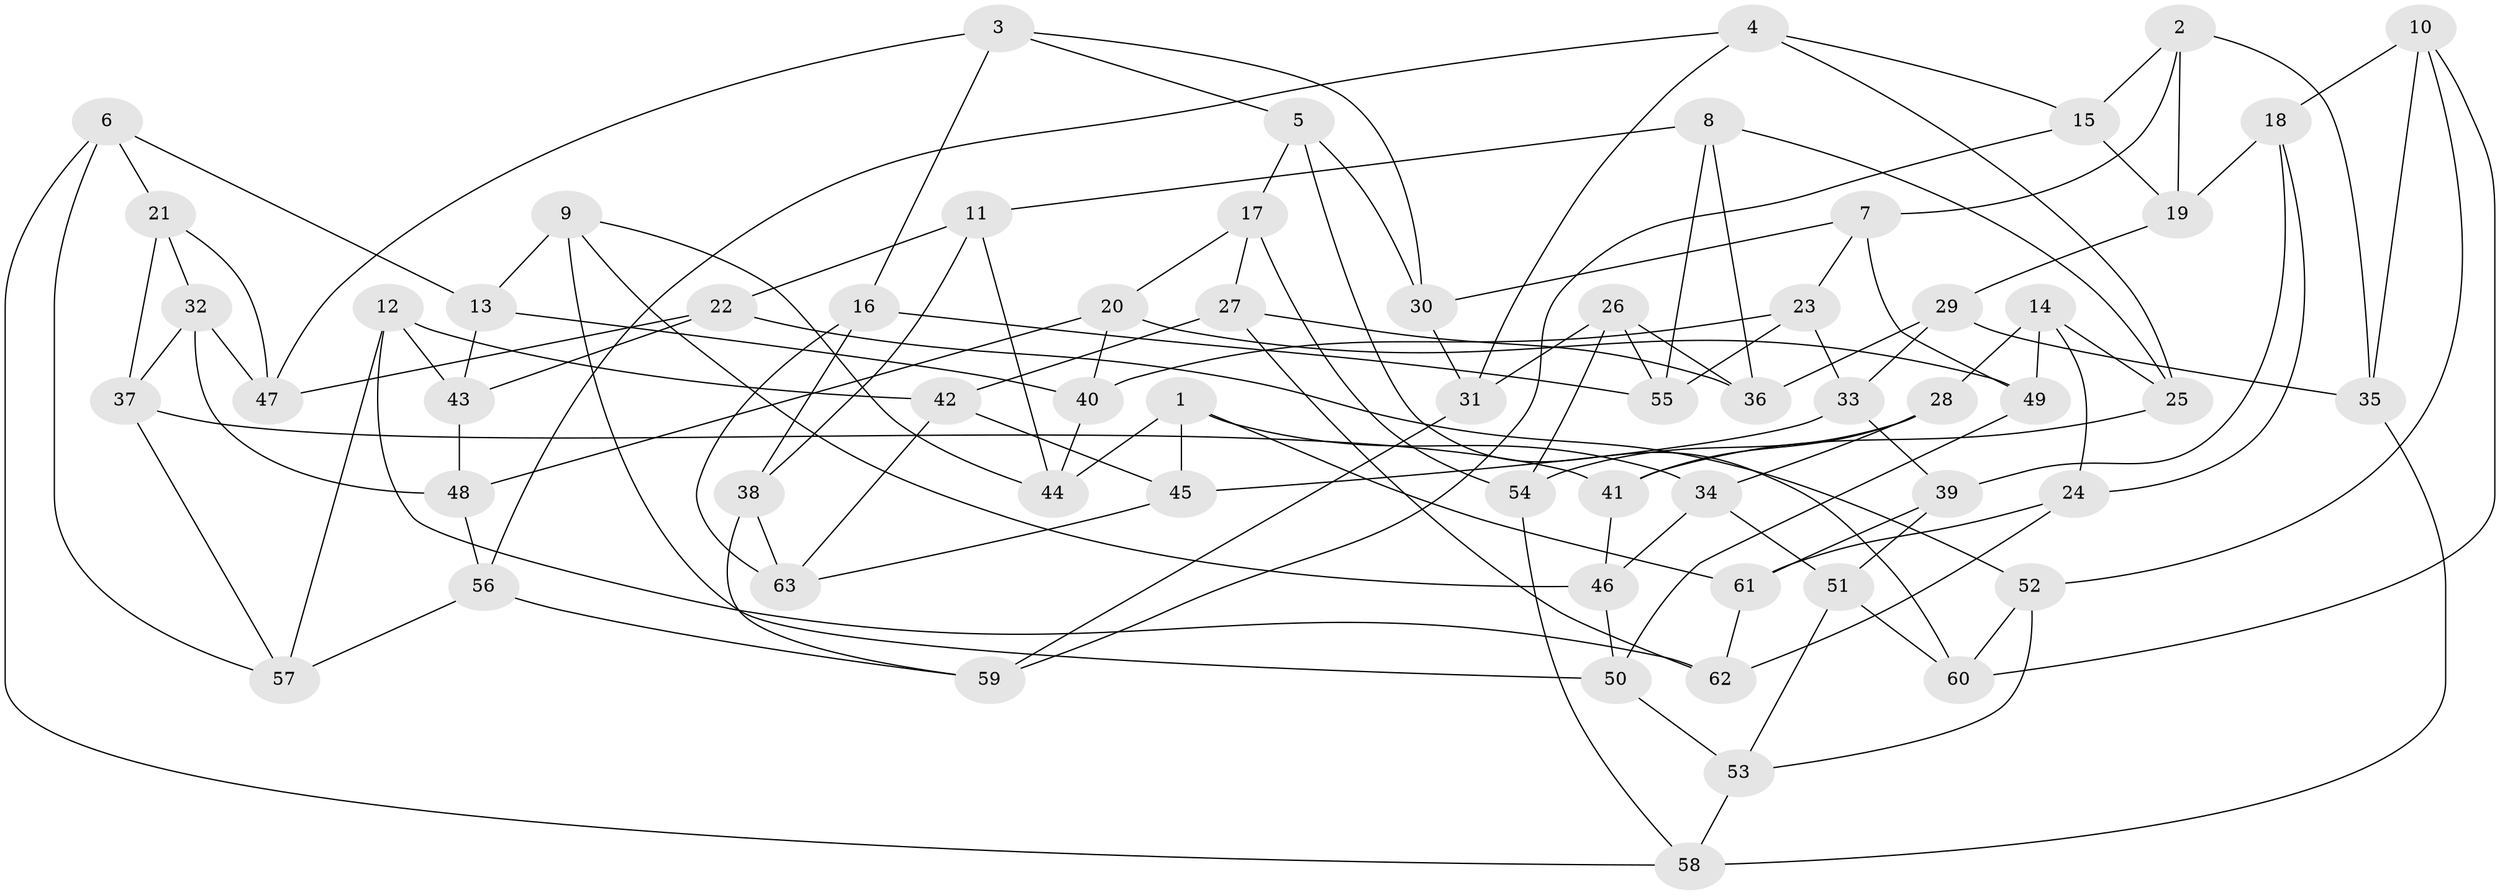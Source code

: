 // coarse degree distribution, {6: 0.4444444444444444, 5: 0.3055555555555556, 4: 0.2222222222222222, 3: 0.027777777777777776}
// Generated by graph-tools (version 1.1) at 2025/42/03/06/25 10:42:22]
// undirected, 63 vertices, 126 edges
graph export_dot {
graph [start="1"]
  node [color=gray90,style=filled];
  1;
  2;
  3;
  4;
  5;
  6;
  7;
  8;
  9;
  10;
  11;
  12;
  13;
  14;
  15;
  16;
  17;
  18;
  19;
  20;
  21;
  22;
  23;
  24;
  25;
  26;
  27;
  28;
  29;
  30;
  31;
  32;
  33;
  34;
  35;
  36;
  37;
  38;
  39;
  40;
  41;
  42;
  43;
  44;
  45;
  46;
  47;
  48;
  49;
  50;
  51;
  52;
  53;
  54;
  55;
  56;
  57;
  58;
  59;
  60;
  61;
  62;
  63;
  1 -- 34;
  1 -- 45;
  1 -- 44;
  1 -- 61;
  2 -- 7;
  2 -- 15;
  2 -- 35;
  2 -- 19;
  3 -- 5;
  3 -- 47;
  3 -- 16;
  3 -- 30;
  4 -- 31;
  4 -- 56;
  4 -- 15;
  4 -- 25;
  5 -- 17;
  5 -- 30;
  5 -- 60;
  6 -- 57;
  6 -- 13;
  6 -- 21;
  6 -- 58;
  7 -- 49;
  7 -- 30;
  7 -- 23;
  8 -- 55;
  8 -- 36;
  8 -- 25;
  8 -- 11;
  9 -- 13;
  9 -- 46;
  9 -- 50;
  9 -- 44;
  10 -- 35;
  10 -- 60;
  10 -- 52;
  10 -- 18;
  11 -- 44;
  11 -- 22;
  11 -- 38;
  12 -- 57;
  12 -- 62;
  12 -- 43;
  12 -- 42;
  13 -- 43;
  13 -- 40;
  14 -- 28;
  14 -- 49;
  14 -- 25;
  14 -- 24;
  15 -- 59;
  15 -- 19;
  16 -- 63;
  16 -- 55;
  16 -- 38;
  17 -- 27;
  17 -- 54;
  17 -- 20;
  18 -- 24;
  18 -- 19;
  18 -- 39;
  19 -- 29;
  20 -- 40;
  20 -- 49;
  20 -- 48;
  21 -- 47;
  21 -- 32;
  21 -- 37;
  22 -- 52;
  22 -- 47;
  22 -- 43;
  23 -- 40;
  23 -- 55;
  23 -- 33;
  24 -- 61;
  24 -- 62;
  25 -- 41;
  26 -- 36;
  26 -- 31;
  26 -- 55;
  26 -- 54;
  27 -- 42;
  27 -- 62;
  27 -- 36;
  28 -- 34;
  28 -- 54;
  28 -- 41;
  29 -- 33;
  29 -- 36;
  29 -- 35;
  30 -- 31;
  31 -- 59;
  32 -- 48;
  32 -- 47;
  32 -- 37;
  33 -- 45;
  33 -- 39;
  34 -- 51;
  34 -- 46;
  35 -- 58;
  37 -- 41;
  37 -- 57;
  38 -- 59;
  38 -- 63;
  39 -- 51;
  39 -- 61;
  40 -- 44;
  41 -- 46;
  42 -- 45;
  42 -- 63;
  43 -- 48;
  45 -- 63;
  46 -- 50;
  48 -- 56;
  49 -- 50;
  50 -- 53;
  51 -- 60;
  51 -- 53;
  52 -- 60;
  52 -- 53;
  53 -- 58;
  54 -- 58;
  56 -- 59;
  56 -- 57;
  61 -- 62;
}
